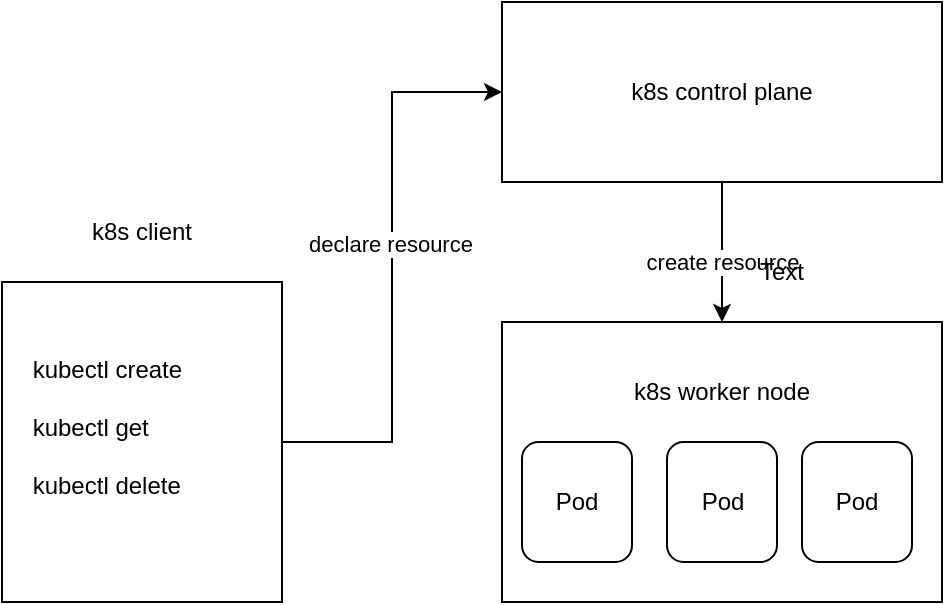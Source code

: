 <mxfile version="25.0.1">
  <diagram name="Page-1" id="lMxQ10vMmRRKRroEmpuF">
    <mxGraphModel dx="1357" dy="651" grid="1" gridSize="10" guides="1" tooltips="1" connect="1" arrows="1" fold="1" page="1" pageScale="1" pageWidth="850" pageHeight="1100" math="0" shadow="0">
      <root>
        <mxCell id="0" />
        <mxCell id="1" parent="0" />
        <mxCell id="v6-LjWpwHTIjb34Buj7H-1" value="" style="rounded=0;whiteSpace=wrap;html=1;" vertex="1" parent="1">
          <mxGeometry x="280" y="270" width="220" height="140" as="geometry" />
        </mxCell>
        <mxCell id="v6-LjWpwHTIjb34Buj7H-10" value="" style="edgeStyle=orthogonalEdgeStyle;rounded=0;orthogonalLoop=1;jettySize=auto;html=1;entryX=0.5;entryY=0;entryDx=0;entryDy=0;" edge="1" parent="1" source="v6-LjWpwHTIjb34Buj7H-2" target="v6-LjWpwHTIjb34Buj7H-1">
          <mxGeometry relative="1" as="geometry">
            <mxPoint x="390" y="240" as="targetPoint" />
          </mxGeometry>
        </mxCell>
        <mxCell id="v6-LjWpwHTIjb34Buj7H-13" value="create resource" style="edgeLabel;html=1;align=center;verticalAlign=middle;resizable=0;points=[];" vertex="1" connectable="0" parent="v6-LjWpwHTIjb34Buj7H-10">
          <mxGeometry x="0.263" y="-3" relative="1" as="geometry">
            <mxPoint x="3" y="-4" as="offset" />
          </mxGeometry>
        </mxCell>
        <mxCell id="v6-LjWpwHTIjb34Buj7H-2" value="k8s control plane" style="rounded=0;whiteSpace=wrap;html=1;" vertex="1" parent="1">
          <mxGeometry x="280" y="110" width="220" height="90" as="geometry" />
        </mxCell>
        <mxCell id="v6-LjWpwHTIjb34Buj7H-4" value="" style="edgeStyle=orthogonalEdgeStyle;rounded=0;orthogonalLoop=1;jettySize=auto;html=1;entryX=0;entryY=0.5;entryDx=0;entryDy=0;" edge="1" parent="1" source="v6-LjWpwHTIjb34Buj7H-3" target="v6-LjWpwHTIjb34Buj7H-2">
          <mxGeometry relative="1" as="geometry" />
        </mxCell>
        <mxCell id="v6-LjWpwHTIjb34Buj7H-11" value="declare resource" style="edgeLabel;html=1;align=center;verticalAlign=middle;resizable=0;points=[];" vertex="1" connectable="0" parent="v6-LjWpwHTIjb34Buj7H-4">
          <mxGeometry x="0.084" y="1" relative="1" as="geometry">
            <mxPoint as="offset" />
          </mxGeometry>
        </mxCell>
        <mxCell id="v6-LjWpwHTIjb34Buj7H-3" value="&amp;nbsp; &amp;nbsp; kubectl create&lt;div&gt;&lt;br&gt;&lt;/div&gt;&lt;div&gt;&amp;nbsp; &amp;nbsp; kubectl get&lt;/div&gt;&lt;div&gt;&lt;br&gt;&lt;/div&gt;&lt;div&gt;&amp;nbsp; &amp;nbsp; kubectl delete&lt;br&gt;&lt;div&gt;&lt;br&gt;&lt;/div&gt;&lt;/div&gt;" style="rounded=0;whiteSpace=wrap;html=1;align=left;" vertex="1" parent="1">
          <mxGeometry x="30" y="250" width="140" height="160" as="geometry" />
        </mxCell>
        <mxCell id="v6-LjWpwHTIjb34Buj7H-6" value="Pod" style="rounded=1;whiteSpace=wrap;html=1;" vertex="1" parent="1">
          <mxGeometry x="290" y="330" width="55" height="60" as="geometry" />
        </mxCell>
        <mxCell id="v6-LjWpwHTIjb34Buj7H-7" value="Pod" style="rounded=1;whiteSpace=wrap;html=1;" vertex="1" parent="1">
          <mxGeometry x="362.5" y="330" width="55" height="60" as="geometry" />
        </mxCell>
        <mxCell id="v6-LjWpwHTIjb34Buj7H-8" value="Pod" style="rounded=1;whiteSpace=wrap;html=1;" vertex="1" parent="1">
          <mxGeometry x="430" y="330" width="55" height="60" as="geometry" />
        </mxCell>
        <mxCell id="v6-LjWpwHTIjb34Buj7H-14" value="Text" style="text;html=1;align=center;verticalAlign=middle;whiteSpace=wrap;rounded=0;" vertex="1" parent="1">
          <mxGeometry x="390" y="230" width="60" height="30" as="geometry" />
        </mxCell>
        <mxCell id="v6-LjWpwHTIjb34Buj7H-15" value="k8s client" style="text;html=1;align=center;verticalAlign=middle;whiteSpace=wrap;rounded=0;" vertex="1" parent="1">
          <mxGeometry x="70" y="210" width="60" height="30" as="geometry" />
        </mxCell>
        <mxCell id="v6-LjWpwHTIjb34Buj7H-16" value="k8s worker node" style="text;html=1;align=center;verticalAlign=middle;whiteSpace=wrap;rounded=0;" vertex="1" parent="1">
          <mxGeometry x="336.25" y="290" width="107.5" height="30" as="geometry" />
        </mxCell>
      </root>
    </mxGraphModel>
  </diagram>
</mxfile>
